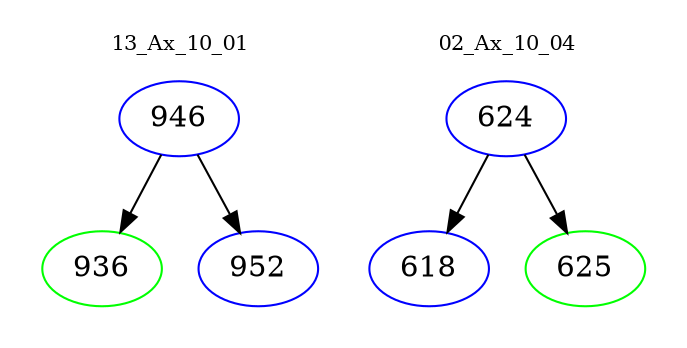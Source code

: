 digraph{
subgraph cluster_0 {
color = white
label = "13_Ax_10_01";
fontsize=10;
T0_946 [label="946", color="blue"]
T0_946 -> T0_936 [color="black"]
T0_936 [label="936", color="green"]
T0_946 -> T0_952 [color="black"]
T0_952 [label="952", color="blue"]
}
subgraph cluster_1 {
color = white
label = "02_Ax_10_04";
fontsize=10;
T1_624 [label="624", color="blue"]
T1_624 -> T1_618 [color="black"]
T1_618 [label="618", color="blue"]
T1_624 -> T1_625 [color="black"]
T1_625 [label="625", color="green"]
}
}

